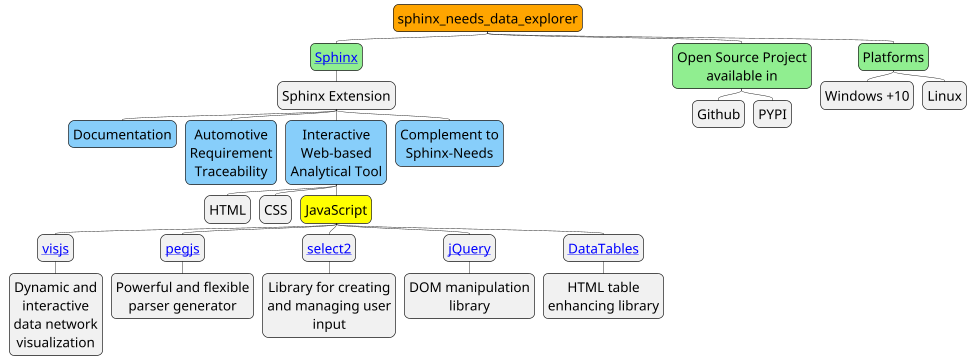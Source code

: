 @startmindmap sphinx_needs_data_explorer

'rankdir=LR nodesep=20

skinparam defaultFontSize 30%
skinparam DefaultTextAlignment center

/'
<style>
  mindmapDiagram {
  Scale 10
  LineColor Black
   node {
    FontName Roboto
    Padding 5
    Margin 15
   ' RoundCorner 11
    LineColor black
    BackgroundColor #cc33cc-#0c33ac
    FontColor white
    LineStyle 0
    LineThickness 1
    DiagonalCorner 50
    MinimumWidth 200
    MaximumWidth 200
  }
</style>
'/

<style>
  mindmapDiagram {
   node {
    'MinimumWidth 100
    MaximumWidth 300
  }
</style>

top to bottom direction
'right to left direction
scale 0.45
!$rootColor="#Orange"

!procedure $mcolor($arg1,$arg2)
<color:blue>[[ $arg1 $arg2 ]]</color>
!endprocedure

*[$rootColor] sphinx_needs_data_explorer
**[#lightgreen] [[ https://www.sphinx-doc.org/en/master/ Sphinx ]]
*** Sphinx Extension
****[#LightSkyBlue] Documentation
****[#LightSkyBlue] Automotive Requirement\nTraceability
****[#LightSkyBlue] Interactive Web-based\nAnalytical Tool
***** HTML
***** CSS
*****[#Yellow] JavaScript
****** [[ https://visjs.org visjs ]]
******* Dynamic and interactive\ndata network visualization
****** [[ https://github.com/peggyjs/peggy pegjs ]]
******* Powerful and flexible\nparser generator
****** [[ https://github.com/select2/select2 select2 ]]
******* Library for creating\nand managing user input
****** [[ https://github.com/jquery/jquery jQuery ]]
******* DOM manipulation library
****** [[ https://github.com/DataTables/DataTablesSrc DataTables ]]
******* HTML table enhancing library
****[#LightSkyBlue] Complement to Sphinx-Needs
**[#lightgreen] Open Source Project\navailable in
*** Github
*** PYPI
**[#lightgreen] Platforms
*** Windows +10
*** Linux

@endmindmap
